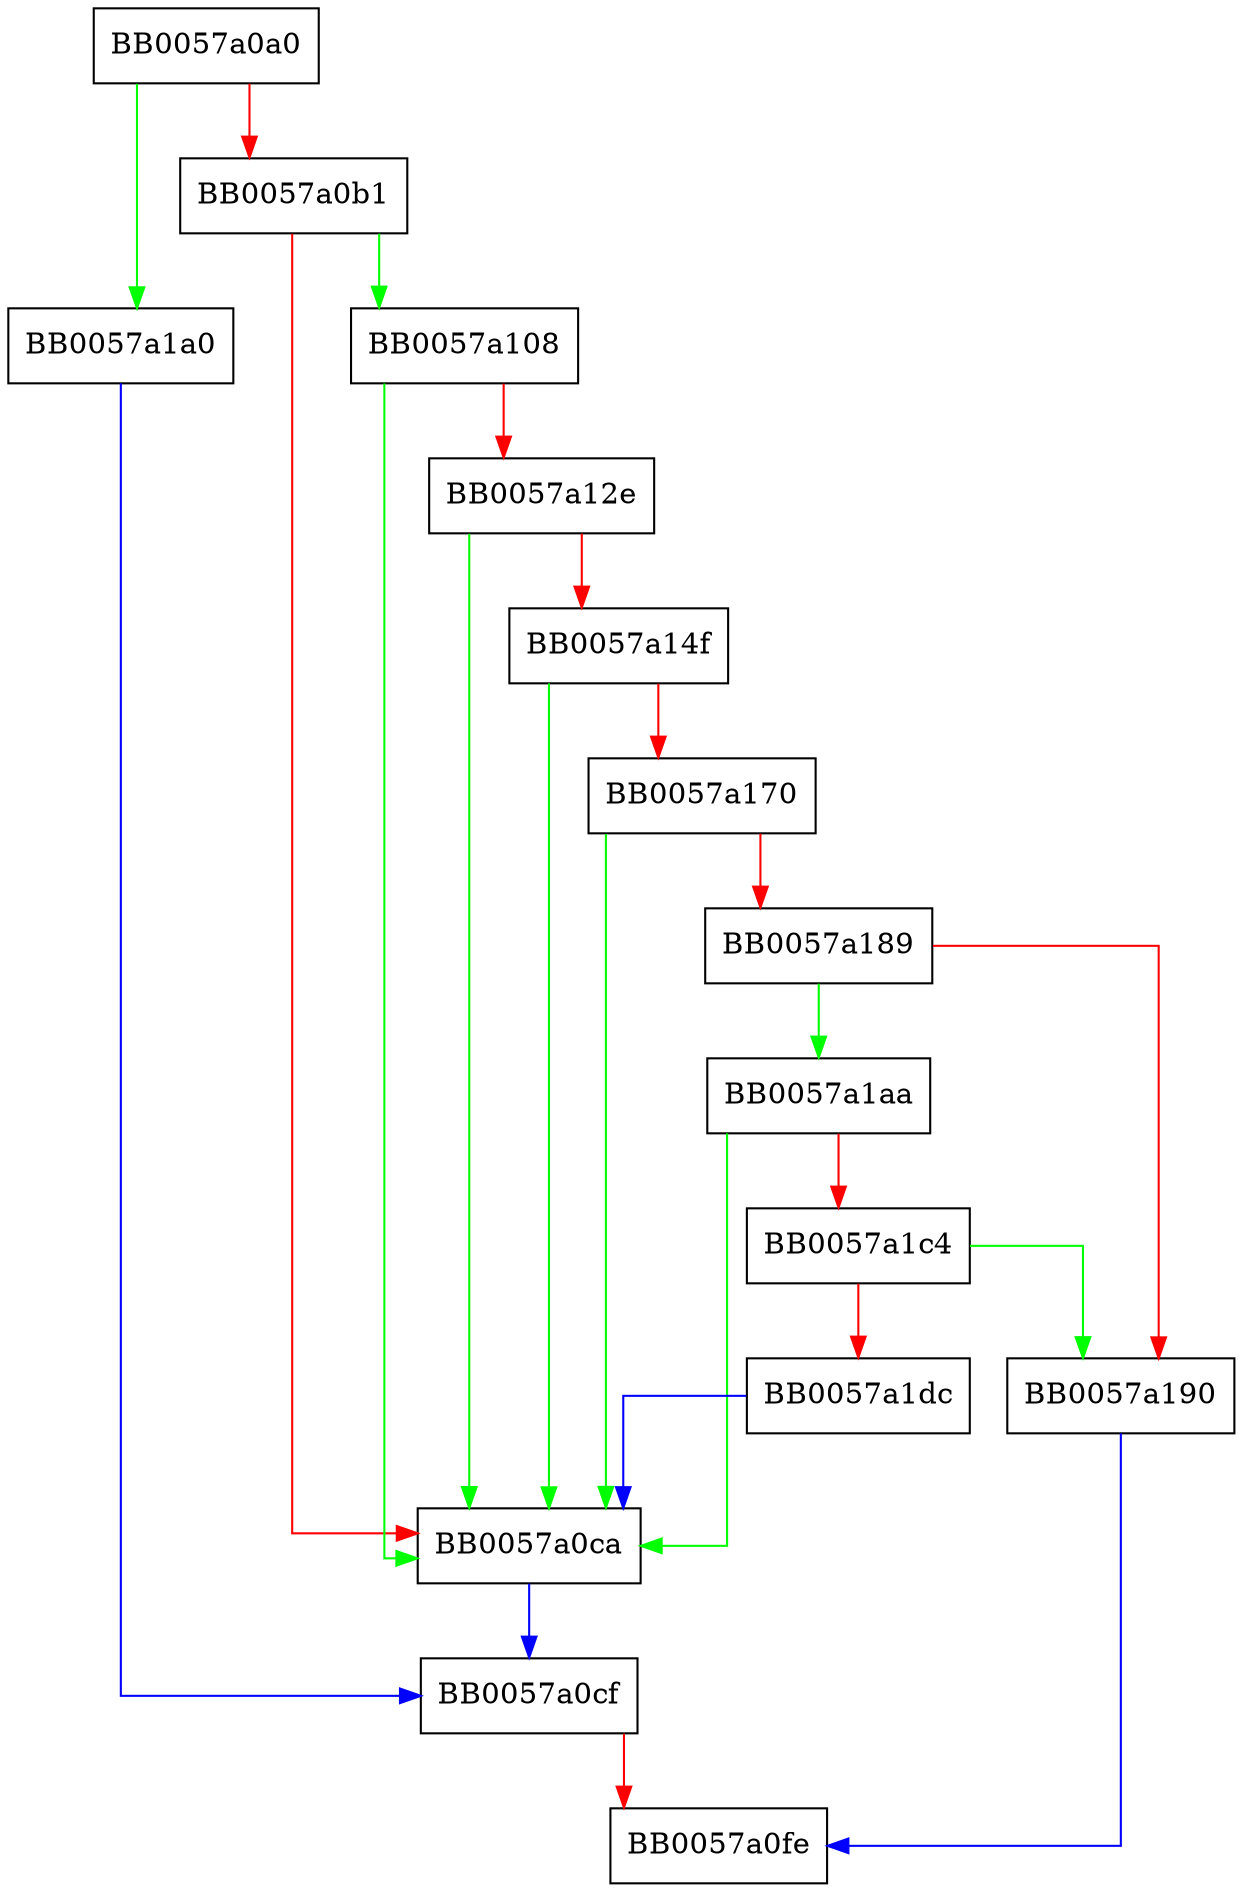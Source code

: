 digraph DHparams_print {
  node [shape="box"];
  graph [splines=ortho];
  BB0057a0a0 -> BB0057a1a0 [color="green"];
  BB0057a0a0 -> BB0057a0b1 [color="red"];
  BB0057a0b1 -> BB0057a108 [color="green"];
  BB0057a0b1 -> BB0057a0ca [color="red"];
  BB0057a0ca -> BB0057a0cf [color="blue"];
  BB0057a0cf -> BB0057a0fe [color="red"];
  BB0057a108 -> BB0057a0ca [color="green"];
  BB0057a108 -> BB0057a12e [color="red"];
  BB0057a12e -> BB0057a0ca [color="green"];
  BB0057a12e -> BB0057a14f [color="red"];
  BB0057a14f -> BB0057a0ca [color="green"];
  BB0057a14f -> BB0057a170 [color="red"];
  BB0057a170 -> BB0057a0ca [color="green"];
  BB0057a170 -> BB0057a189 [color="red"];
  BB0057a189 -> BB0057a1aa [color="green"];
  BB0057a189 -> BB0057a190 [color="red"];
  BB0057a190 -> BB0057a0fe [color="blue"];
  BB0057a1a0 -> BB0057a0cf [color="blue"];
  BB0057a1aa -> BB0057a0ca [color="green"];
  BB0057a1aa -> BB0057a1c4 [color="red"];
  BB0057a1c4 -> BB0057a190 [color="green"];
  BB0057a1c4 -> BB0057a1dc [color="red"];
  BB0057a1dc -> BB0057a0ca [color="blue"];
}